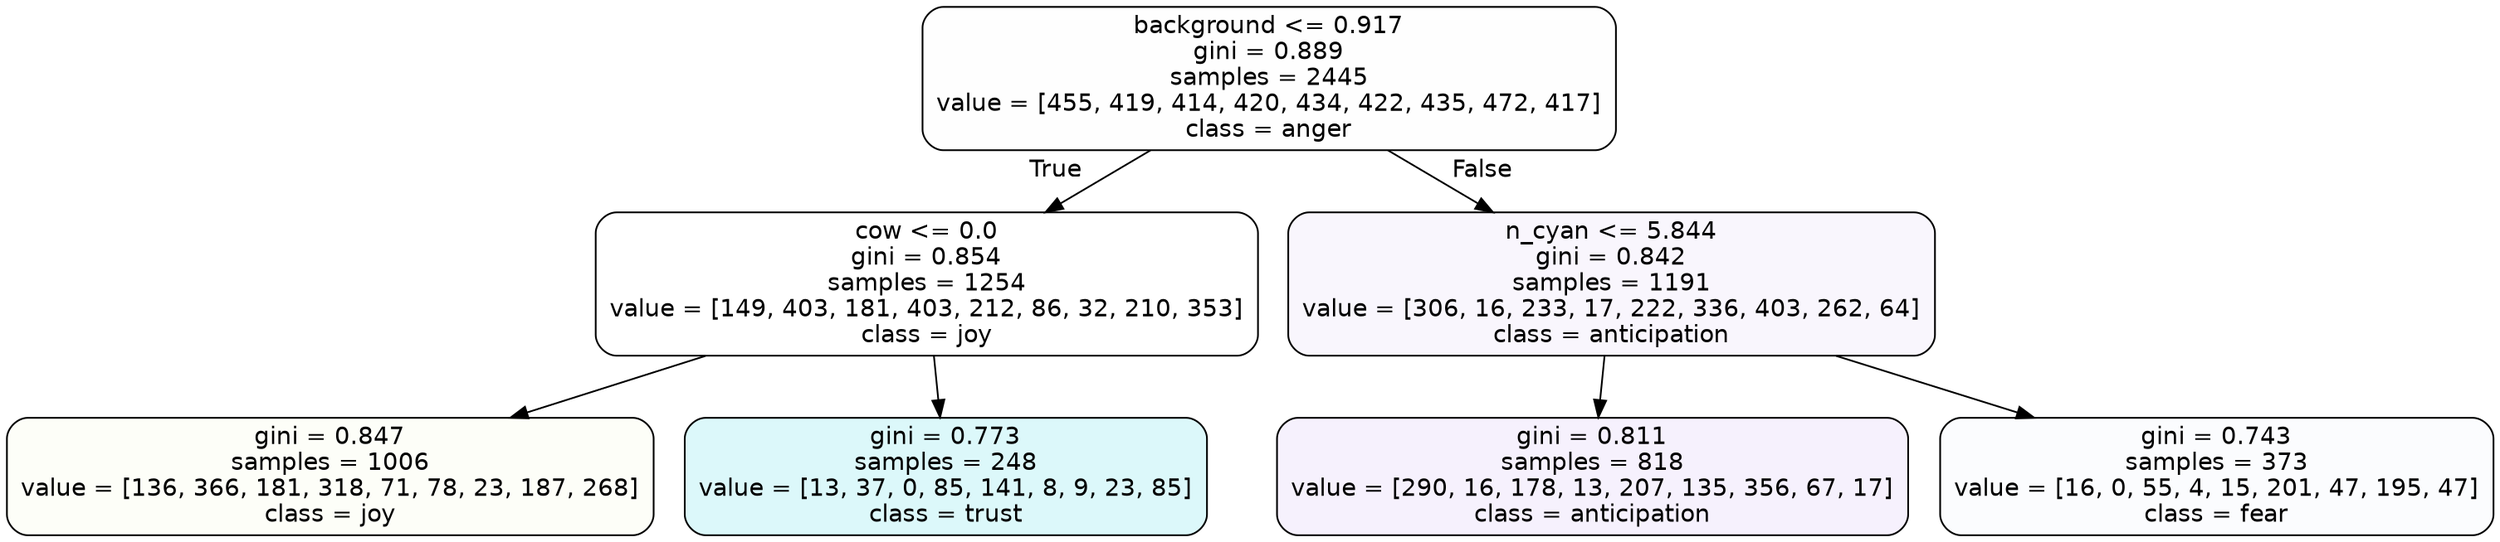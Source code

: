 digraph Tree {
node [shape=box, style="filled, rounded", color="black", fontname=helvetica] ;
edge [fontname=helvetica] ;
0 [label="background <= 0.917\ngini = 0.889\nsamples = 2445\nvalue = [455, 419, 414, 420, 434, 422, 435, 472, 417]\nclass = anger", fillcolor="#e539d701"] ;
1 [label="cow <= 0.0\ngini = 0.854\nsamples = 1254\nvalue = [149, 403, 181, 403, 212, 86, 32, 210, 353]\nclass = joy", fillcolor="#d7e53900"] ;
0 -> 1 [labeldistance=2.5, labelangle=45, headlabel="True"] ;
2 [label="gini = 0.847\nsamples = 1006\nvalue = [136, 366, 181, 318, 71, 78, 23, 187, 268]\nclass = joy", fillcolor="#d7e53909"] ;
1 -> 2 ;
3 [label="gini = 0.773\nsamples = 248\nvalue = [13, 37, 0, 85, 141, 8, 9, 23, 85]\nclass = trust", fillcolor="#39d7e52d"] ;
1 -> 3 ;
4 [label="n_cyan <= 5.844\ngini = 0.842\nsamples = 1191\nvalue = [306, 16, 233, 17, 222, 336, 403, 262, 64]\nclass = anticipation", fillcolor="#8139e50b"] ;
0 -> 4 [labeldistance=2.5, labelangle=-45, headlabel="False"] ;
5 [label="gini = 0.811\nsamples = 818\nvalue = [290, 16, 178, 13, 207, 135, 356, 67, 17]\nclass = anticipation", fillcolor="#8139e511"] ;
4 -> 5 ;
6 [label="gini = 0.743\nsamples = 373\nvalue = [16, 0, 55, 4, 15, 201, 47, 195, 47]\nclass = fear", fillcolor="#3964e504"] ;
4 -> 6 ;
}